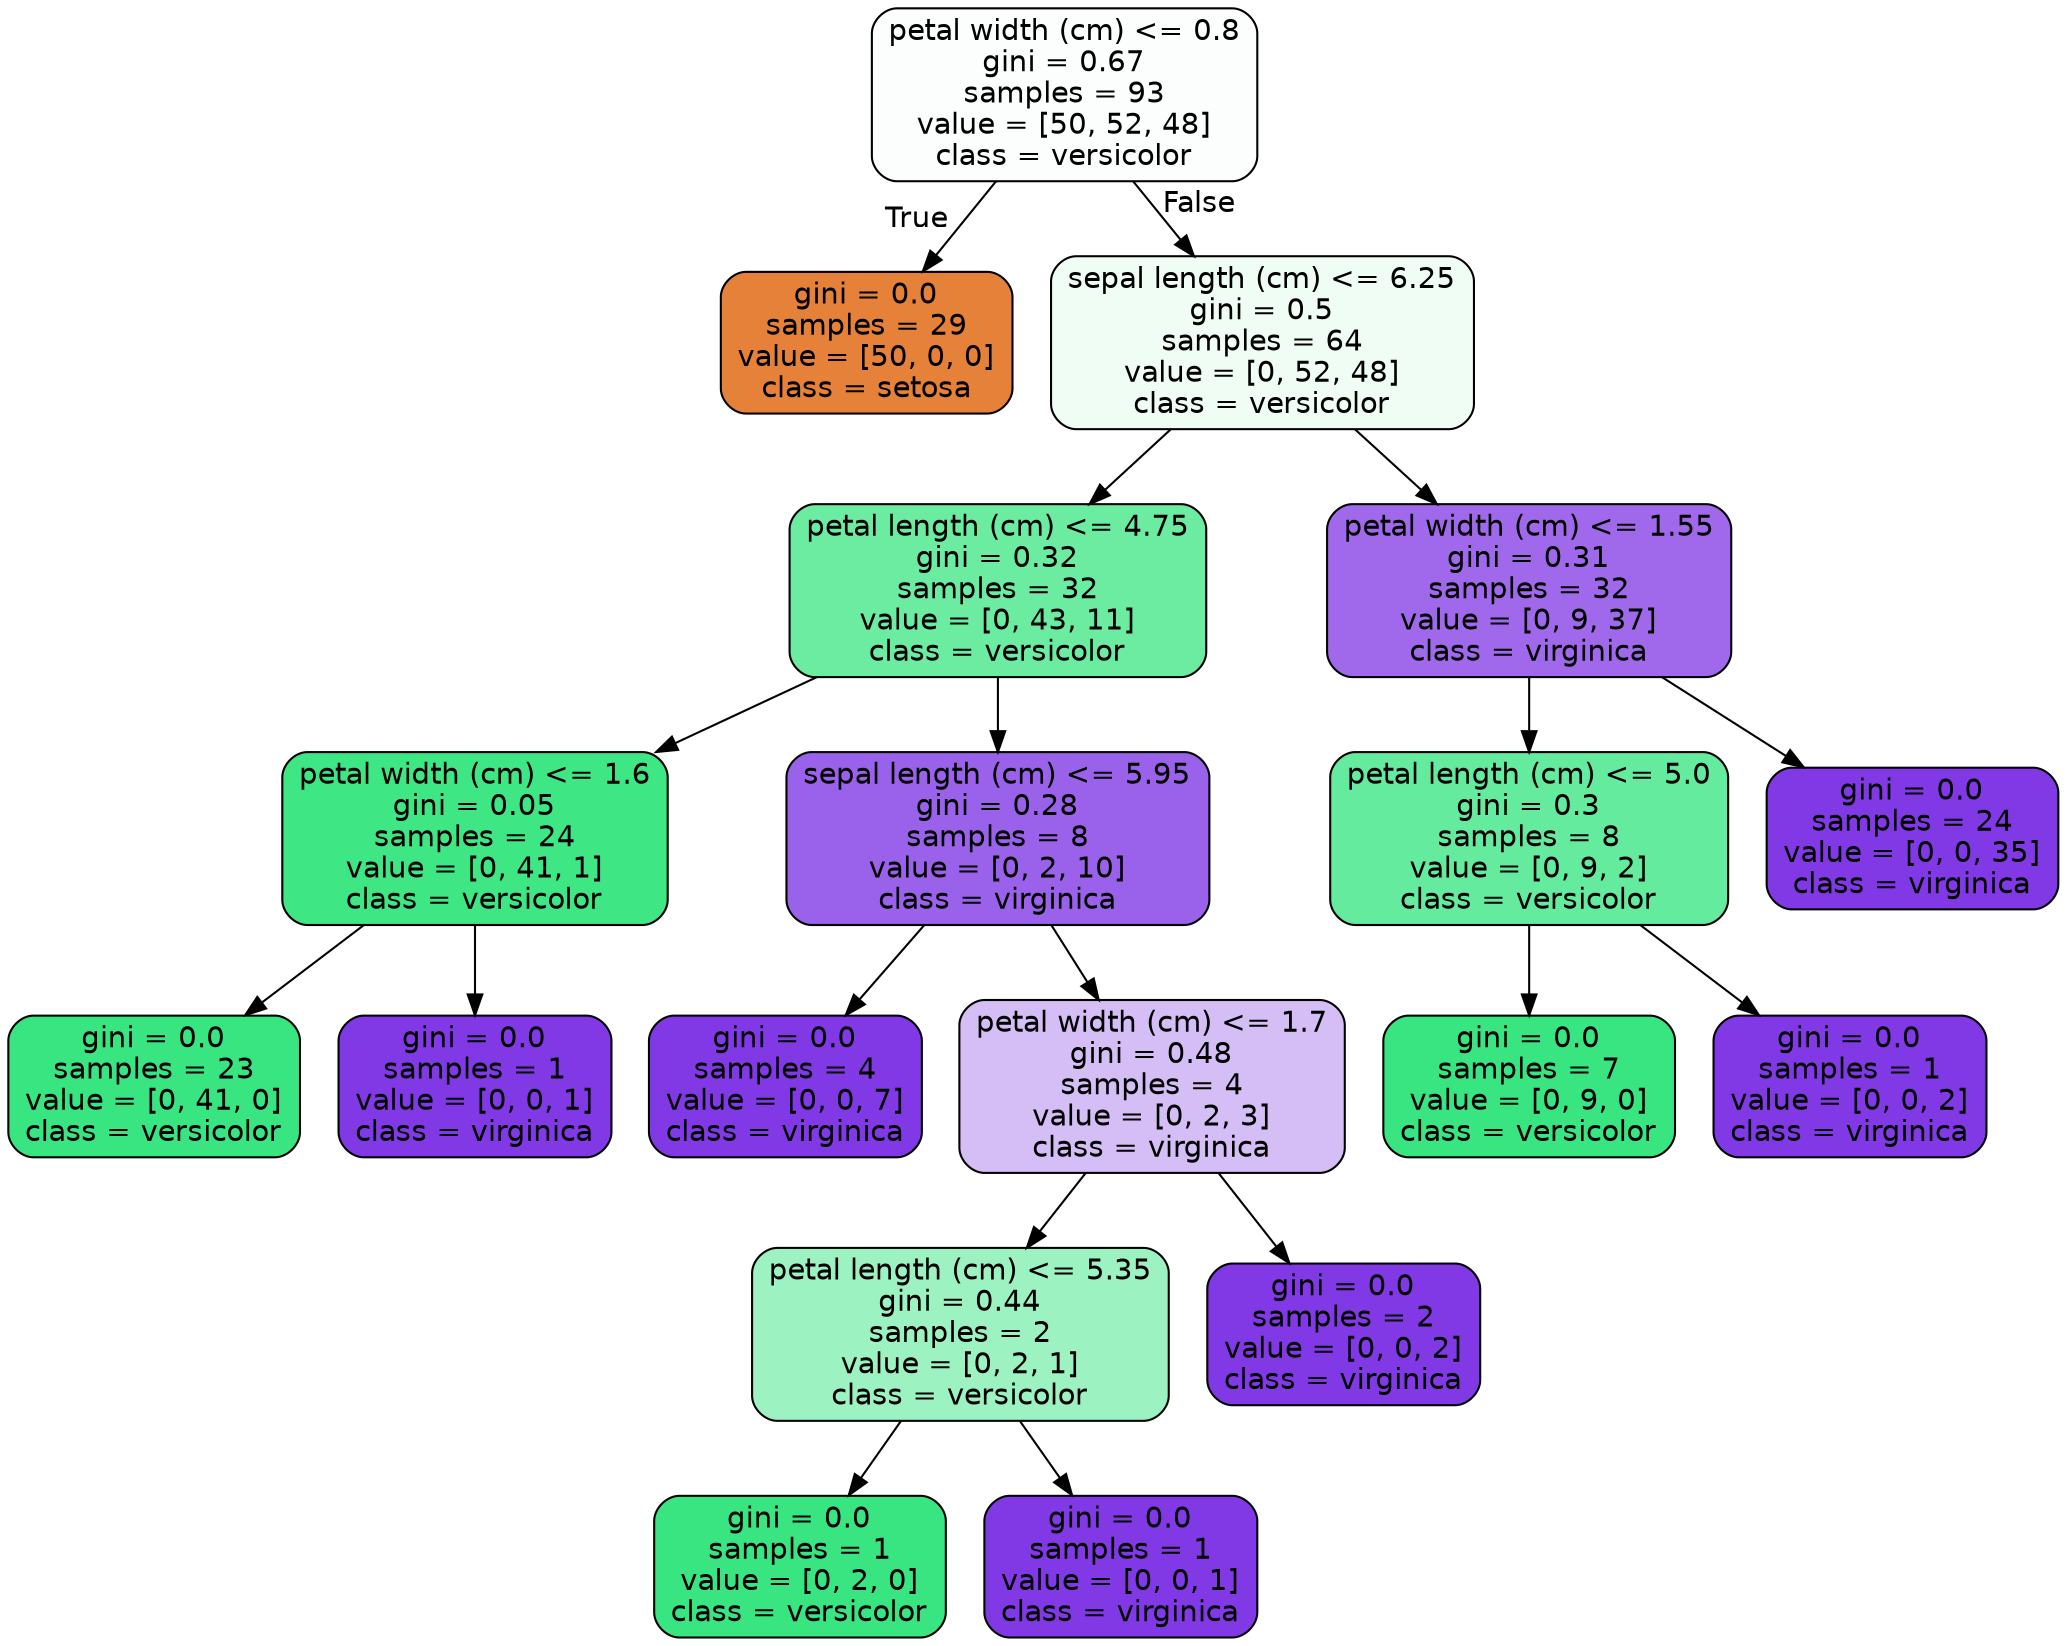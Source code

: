 digraph Tree {
node [shape=box, style="filled, rounded", color="black", fontname=helvetica] ;
edge [fontname=helvetica] ;
0 [label="petal width (cm) <= 0.8\ngini = 0.67\nsamples = 93\nvalue = [50, 52, 48]\nclass = versicolor", fillcolor="#fbfefc"] ;
1 [label="gini = 0.0\nsamples = 29\nvalue = [50, 0, 0]\nclass = setosa", fillcolor="#e58139"] ;
0 -> 1 [labeldistance=2.5, labelangle=45, headlabel="True"] ;
2 [label="sepal length (cm) <= 6.25\ngini = 0.5\nsamples = 64\nvalue = [0, 52, 48]\nclass = versicolor", fillcolor="#f0fdf5"] ;
0 -> 2 [labeldistance=2.5, labelangle=-45, headlabel="False"] ;
3 [label="petal length (cm) <= 4.75\ngini = 0.32\nsamples = 32\nvalue = [0, 43, 11]\nclass = versicolor", fillcolor="#6ceca1"] ;
2 -> 3 ;
4 [label="petal width (cm) <= 1.6\ngini = 0.05\nsamples = 24\nvalue = [0, 41, 1]\nclass = versicolor", fillcolor="#3ee684"] ;
3 -> 4 ;
5 [label="gini = 0.0\nsamples = 23\nvalue = [0, 41, 0]\nclass = versicolor", fillcolor="#39e581"] ;
4 -> 5 ;
6 [label="gini = 0.0\nsamples = 1\nvalue = [0, 0, 1]\nclass = virginica", fillcolor="#8139e5"] ;
4 -> 6 ;
7 [label="sepal length (cm) <= 5.95\ngini = 0.28\nsamples = 8\nvalue = [0, 2, 10]\nclass = virginica", fillcolor="#9a61ea"] ;
3 -> 7 ;
8 [label="gini = 0.0\nsamples = 4\nvalue = [0, 0, 7]\nclass = virginica", fillcolor="#8139e5"] ;
7 -> 8 ;
9 [label="petal width (cm) <= 1.7\ngini = 0.48\nsamples = 4\nvalue = [0, 2, 3]\nclass = virginica", fillcolor="#d5bdf6"] ;
7 -> 9 ;
10 [label="petal length (cm) <= 5.35\ngini = 0.44\nsamples = 2\nvalue = [0, 2, 1]\nclass = versicolor", fillcolor="#9cf2c0"] ;
9 -> 10 ;
11 [label="gini = 0.0\nsamples = 1\nvalue = [0, 2, 0]\nclass = versicolor", fillcolor="#39e581"] ;
10 -> 11 ;
12 [label="gini = 0.0\nsamples = 1\nvalue = [0, 0, 1]\nclass = virginica", fillcolor="#8139e5"] ;
10 -> 12 ;
13 [label="gini = 0.0\nsamples = 2\nvalue = [0, 0, 2]\nclass = virginica", fillcolor="#8139e5"] ;
9 -> 13 ;
14 [label="petal width (cm) <= 1.55\ngini = 0.31\nsamples = 32\nvalue = [0, 9, 37]\nclass = virginica", fillcolor="#a069eb"] ;
2 -> 14 ;
15 [label="petal length (cm) <= 5.0\ngini = 0.3\nsamples = 8\nvalue = [0, 9, 2]\nclass = versicolor", fillcolor="#65eb9d"] ;
14 -> 15 ;
16 [label="gini = 0.0\nsamples = 7\nvalue = [0, 9, 0]\nclass = versicolor", fillcolor="#39e581"] ;
15 -> 16 ;
17 [label="gini = 0.0\nsamples = 1\nvalue = [0, 0, 2]\nclass = virginica", fillcolor="#8139e5"] ;
15 -> 17 ;
18 [label="gini = 0.0\nsamples = 24\nvalue = [0, 0, 35]\nclass = virginica", fillcolor="#8139e5"] ;
14 -> 18 ;
}